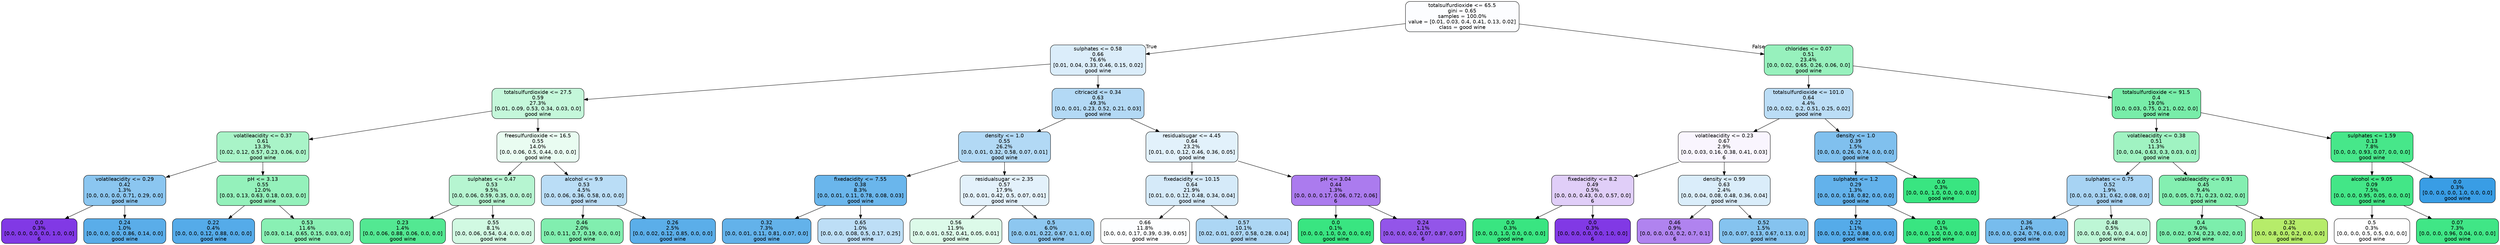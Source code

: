 digraph Tree {
node [shape=box, style="filled, rounded", color="black", fontname="helvetica"] ;
edge [fontname="helvetica"] ;
0 [label="totalsulfurdioxide <= 65.5\ngini = 0.65\nsamples = 100.0%\nvalue = [0.01, 0.03, 0.4, 0.41, 0.13, 0.02]\nclass = good wine", fillcolor="#fcfdff"] ;
1 [label="sulphates <= 0.58\n0.66\n76.6%\n[0.01, 0.04, 0.33, 0.46, 0.15, 0.02]\ngood wine", fillcolor="#dbedfa"] ;
0 -> 1 [labeldistance=2.5, labelangle=45, headlabel="True"] ;
2 [label="totalsulfurdioxide <= 27.5\n0.59\n27.3%\n[0.01, 0.09, 0.53, 0.34, 0.03, 0.0]\ngood wine", fillcolor="#c4f7da"] ;
1 -> 2 ;
3 [label="volatileacidity <= 0.37\n0.61\n13.3%\n[0.02, 0.12, 0.57, 0.23, 0.06, 0.0]\ngood wine", fillcolor="#a9f4c8"] ;
2 -> 3 ;
4 [label="volatileacidity <= 0.29\n0.42\n1.3%\n[0.0, 0.0, 0.0, 0.71, 0.29, 0.0]\ngood wine", fillcolor="#8bc6f0"] ;
3 -> 4 ;
5 [label="0.0\n0.3%\n[0.0, 0.0, 0.0, 0.0, 1.0, 0.0]\n6", fillcolor="#8139e5"] ;
4 -> 5 ;
6 [label="0.24\n1.0%\n[0.0, 0.0, 0.0, 0.86, 0.14, 0.0]\ngood wine", fillcolor="#5aade9"] ;
4 -> 6 ;
7 [label="pH <= 3.13\n0.55\n12.0%\n[0.03, 0.13, 0.63, 0.18, 0.03, 0.0]\ngood wine", fillcolor="#94f1bb"] ;
3 -> 7 ;
8 [label="0.22\n0.4%\n[0.0, 0.0, 0.12, 0.88, 0.0, 0.0]\ngood wine", fillcolor="#55abe9"] ;
7 -> 8 ;
9 [label="0.53\n11.6%\n[0.03, 0.14, 0.65, 0.15, 0.03, 0.0]\ngood wine", fillcolor="#89f0b4"] ;
7 -> 9 ;
10 [label="freesulfurdioxide <= 16.5\n0.55\n14.0%\n[0.0, 0.06, 0.5, 0.44, 0.0, 0.0]\ngood wine", fillcolor="#e9fcf1"] ;
2 -> 10 ;
11 [label="sulphates <= 0.47\n0.53\n9.5%\n[0.0, 0.06, 0.59, 0.35, 0.0, 0.0]\ngood wine", fillcolor="#b6f5d1"] ;
10 -> 11 ;
12 [label="0.23\n1.4%\n[0.0, 0.06, 0.88, 0.06, 0.0, 0.0]\ngood wine", fillcolor="#53e892"] ;
11 -> 12 ;
13 [label="0.55\n8.1%\n[0.0, 0.06, 0.54, 0.4, 0.0, 0.0]\ngood wine", fillcolor="#d1f9e2"] ;
11 -> 13 ;
14 [label="alcohol <= 9.9\n0.53\n4.5%\n[0.0, 0.06, 0.36, 0.58, 0.0, 0.0]\ngood wine", fillcolor="#baddf6"] ;
10 -> 14 ;
15 [label="0.46\n2.0%\n[0.0, 0.11, 0.7, 0.19, 0.0, 0.0]\ngood wine", fillcolor="#81eeaf"] ;
14 -> 15 ;
16 [label="0.26\n2.5%\n[0.0, 0.02, 0.12, 0.85, 0.0, 0.0]\ngood wine", fillcolor="#5baee9"] ;
14 -> 16 ;
17 [label="citricacid <= 0.34\n0.63\n49.3%\n[0.0, 0.01, 0.23, 0.52, 0.21, 0.03]\ngood wine", fillcolor="#b3d9f5"] ;
1 -> 17 ;
18 [label="density <= 1.0\n0.55\n26.2%\n[0.0, 0.01, 0.32, 0.58, 0.07, 0.01]\ngood wine", fillcolor="#b2d9f5"] ;
17 -> 18 ;
19 [label="fixedacidity <= 7.55\n0.38\n8.3%\n[0.0, 0.01, 0.11, 0.78, 0.08, 0.03]\ngood wine", fillcolor="#6ab6ec"] ;
18 -> 19 ;
20 [label="0.32\n7.3%\n[0.0, 0.01, 0.11, 0.81, 0.07, 0.0]\ngood wine", fillcolor="#63b2ea"] ;
19 -> 20 ;
21 [label="0.65\n1.0%\n[0.0, 0.0, 0.08, 0.5, 0.17, 0.25]\ngood wine", fillcolor="#bddef6"] ;
19 -> 21 ;
22 [label="residualsugar <= 2.35\n0.57\n17.9%\n[0.0, 0.01, 0.42, 0.5, 0.07, 0.01]\ngood wine", fillcolor="#e3f1fb"] ;
18 -> 22 ;
23 [label="0.56\n11.9%\n[0.0, 0.01, 0.52, 0.41, 0.05, 0.01]\ngood wine", fillcolor="#dcfae9"] ;
22 -> 23 ;
24 [label="0.5\n6.0%\n[0.0, 0.01, 0.22, 0.67, 0.1, 0.0]\ngood wine", fillcolor="#8dc7f0"] ;
22 -> 24 ;
25 [label="residualsugar <= 4.45\n0.64\n23.2%\n[0.01, 0.0, 0.12, 0.46, 0.36, 0.05]\ngood wine", fillcolor="#e2f1fb"] ;
17 -> 25 ;
26 [label="fixedacidity <= 10.15\n0.64\n21.9%\n[0.01, 0.0, 0.12, 0.48, 0.34, 0.04]\ngood wine", fillcolor="#d5eaf9"] ;
25 -> 26 ;
27 [label="0.66\n11.8%\n[0.0, 0.0, 0.17, 0.39, 0.39, 0.05]\ngood wine", fillcolor="#fdfeff"] ;
26 -> 27 ;
28 [label="0.57\n10.1%\n[0.02, 0.01, 0.07, 0.58, 0.28, 0.04]\ngood wine", fillcolor="#acd6f4"] ;
26 -> 28 ;
29 [label="pH <= 3.04\n0.44\n1.3%\n[0.0, 0.0, 0.17, 0.06, 0.72, 0.06]\n6", fillcolor="#ab7bee"] ;
25 -> 29 ;
30 [label="0.0\n0.1%\n[0.0, 0.0, 1.0, 0.0, 0.0, 0.0]\ngood wine", fillcolor="#39e581"] ;
29 -> 30 ;
31 [label="0.24\n1.1%\n[0.0, 0.0, 0.0, 0.07, 0.87, 0.07]\n6", fillcolor="#9355e9"] ;
29 -> 31 ;
32 [label="chlorides <= 0.07\n0.51\n23.4%\n[0.0, 0.02, 0.65, 0.26, 0.06, 0.0]\ngood wine", fillcolor="#97f1bd"] ;
0 -> 32 [labeldistance=2.5, labelangle=-45, headlabel="False"] ;
33 [label="totalsulfurdioxide <= 101.0\n0.64\n4.4%\n[0.0, 0.02, 0.2, 0.51, 0.25, 0.02]\ngood wine", fillcolor="#bbddf6"] ;
32 -> 33 ;
34 [label="volatileacidity <= 0.23\n0.67\n2.9%\n[0.0, 0.03, 0.16, 0.38, 0.41, 0.03]\n6", fillcolor="#f9f5fe"] ;
33 -> 34 ;
35 [label="fixedacidity <= 8.2\n0.49\n0.5%\n[0.0, 0.0, 0.43, 0.0, 0.57, 0.0]\n6", fillcolor="#e0cef8"] ;
34 -> 35 ;
36 [label="0.0\n0.3%\n[0.0, 0.0, 1.0, 0.0, 0.0, 0.0]\ngood wine", fillcolor="#39e581"] ;
35 -> 36 ;
37 [label="0.0\n0.3%\n[0.0, 0.0, 0.0, 0.0, 1.0, 0.0]\n6", fillcolor="#8139e5"] ;
35 -> 37 ;
38 [label="density <= 0.99\n0.63\n2.4%\n[0.0, 0.04, 0.08, 0.48, 0.36, 0.04]\ngood wine", fillcolor="#daedfa"] ;
34 -> 38 ;
39 [label="0.46\n0.9%\n[0.0, 0.0, 0.0, 0.2, 0.7, 0.1]\n6", fillcolor="#b083ef"] ;
38 -> 39 ;
40 [label="0.52\n1.5%\n[0.0, 0.07, 0.13, 0.67, 0.13, 0.0]\ngood wine", fillcolor="#85c3ef"] ;
38 -> 40 ;
41 [label="density <= 1.0\n0.39\n1.5%\n[0.0, 0.0, 0.26, 0.74, 0.0, 0.0]\ngood wine", fillcolor="#80c0ee"] ;
33 -> 41 ;
42 [label="sulphates <= 1.2\n0.29\n1.3%\n[0.0, 0.0, 0.18, 0.82, 0.0, 0.0]\ngood wine", fillcolor="#63b2eb"] ;
41 -> 42 ;
43 [label="0.22\n1.1%\n[0.0, 0.0, 0.12, 0.88, 0.0, 0.0]\ngood wine", fillcolor="#55abe9"] ;
42 -> 43 ;
44 [label="0.0\n0.1%\n[0.0, 0.0, 1.0, 0.0, 0.0, 0.0]\ngood wine", fillcolor="#39e581"] ;
42 -> 44 ;
45 [label="0.0\n0.3%\n[0.0, 0.0, 1.0, 0.0, 0.0, 0.0]\ngood wine", fillcolor="#39e581"] ;
41 -> 45 ;
46 [label="totalsulfurdioxide <= 91.5\n0.4\n19.0%\n[0.0, 0.03, 0.75, 0.21, 0.02, 0.0]\ngood wine", fillcolor="#78eda9"] ;
32 -> 46 ;
47 [label="volatileacidity <= 0.38\n0.51\n11.3%\n[0.0, 0.04, 0.63, 0.3, 0.03, 0.0]\ngood wine", fillcolor="#a0f3c2"] ;
46 -> 47 ;
48 [label="sulphates <= 0.75\n0.52\n1.9%\n[0.0, 0.0, 0.31, 0.62, 0.08, 0.0]\ngood wine", fillcolor="#a7d3f3"] ;
47 -> 48 ;
49 [label="0.36\n1.4%\n[0.0, 0.0, 0.24, 0.76, 0.0, 0.0]\ngood wine", fillcolor="#77bced"] ;
48 -> 49 ;
50 [label="0.48\n0.5%\n[0.0, 0.0, 0.6, 0.0, 0.4, 0.0]\ngood wine", fillcolor="#bdf6d5"] ;
48 -> 50 ;
51 [label="volatileacidity <= 0.91\n0.45\n9.4%\n[0.0, 0.05, 0.71, 0.23, 0.02, 0.0]\ngood wine", fillcolor="#84efb1"] ;
47 -> 51 ;
52 [label="0.4\n9.0%\n[0.0, 0.02, 0.74, 0.23, 0.02, 0.0]\ngood wine", fillcolor="#7ceeac"] ;
51 -> 52 ;
53 [label="0.32\n0.4%\n[0.0, 0.8, 0.0, 0.2, 0.0, 0.0]\ngood wine", fillcolor="#b6ec6a"] ;
51 -> 53 ;
54 [label="sulphates <= 1.59\n0.13\n7.8%\n[0.0, 0.0, 0.93, 0.07, 0.0, 0.0]\ngood wine", fillcolor="#47e78a"] ;
46 -> 54 ;
55 [label="alcohol <= 9.05\n0.09\n7.5%\n[0.0, 0.0, 0.95, 0.05, 0.0, 0.0]\ngood wine", fillcolor="#43e687"] ;
54 -> 55 ;
56 [label="0.5\n0.3%\n[0.0, 0.0, 0.5, 0.5, 0.0, 0.0]\ngood wine", fillcolor="#ffffff"] ;
55 -> 56 ;
57 [label="0.07\n7.3%\n[0.0, 0.0, 0.96, 0.04, 0.0, 0.0]\ngood wine", fillcolor="#40e686"] ;
55 -> 57 ;
58 [label="0.0\n0.3%\n[0.0, 0.0, 0.0, 1.0, 0.0, 0.0]\ngood wine", fillcolor="#399de5"] ;
54 -> 58 ;
}